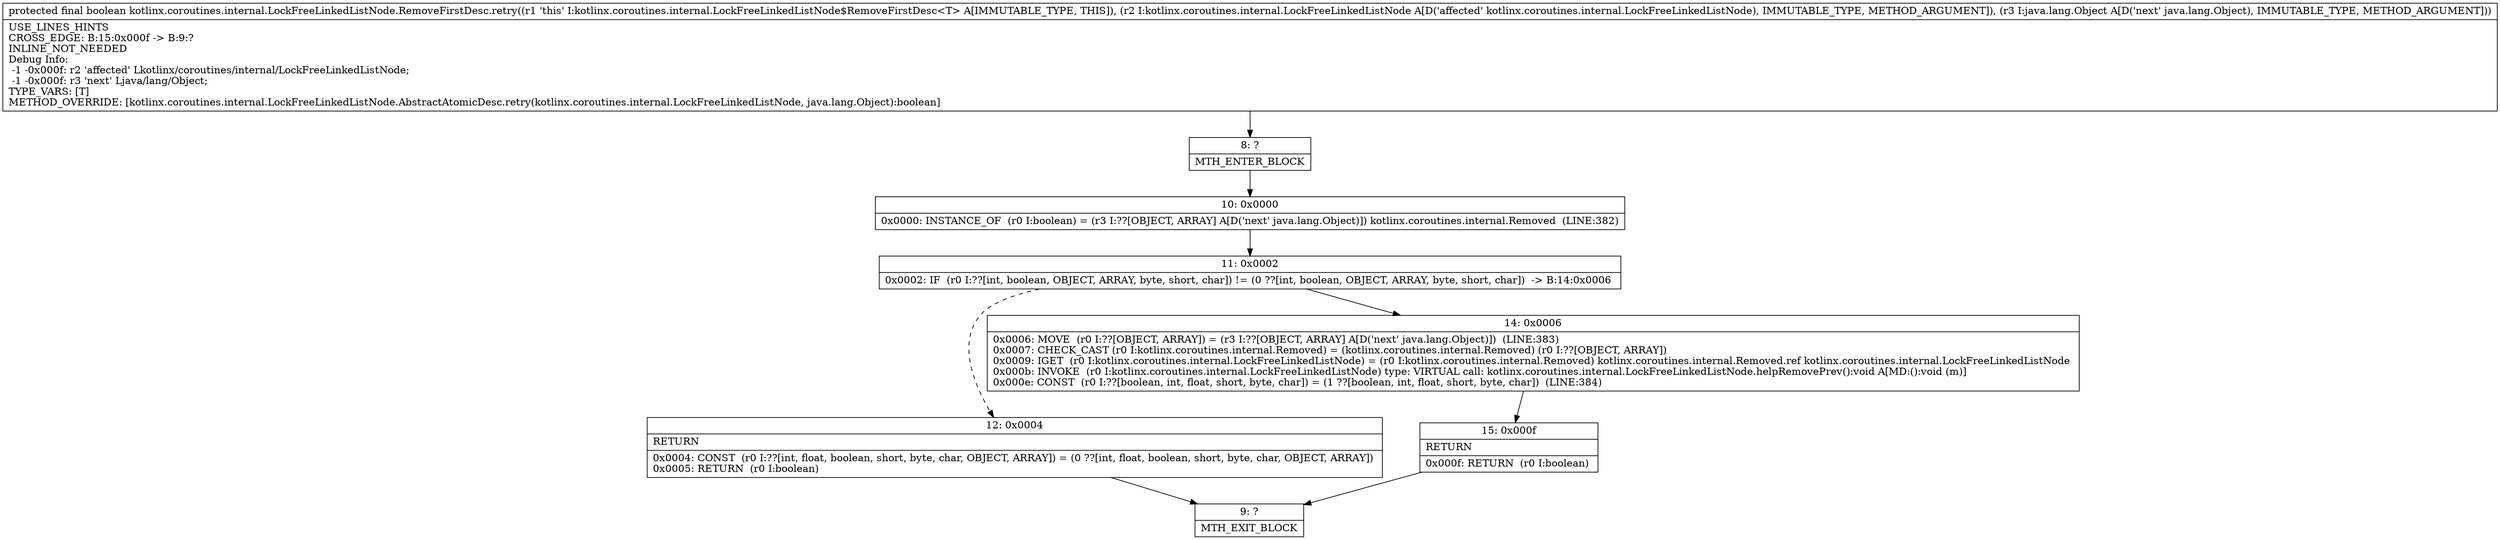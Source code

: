 digraph "CFG forkotlinx.coroutines.internal.LockFreeLinkedListNode.RemoveFirstDesc.retry(Lkotlinx\/coroutines\/internal\/LockFreeLinkedListNode;Ljava\/lang\/Object;)Z" {
Node_8 [shape=record,label="{8\:\ ?|MTH_ENTER_BLOCK\l}"];
Node_10 [shape=record,label="{10\:\ 0x0000|0x0000: INSTANCE_OF  (r0 I:boolean) = (r3 I:??[OBJECT, ARRAY] A[D('next' java.lang.Object)]) kotlinx.coroutines.internal.Removed  (LINE:382)\l}"];
Node_11 [shape=record,label="{11\:\ 0x0002|0x0002: IF  (r0 I:??[int, boolean, OBJECT, ARRAY, byte, short, char]) != (0 ??[int, boolean, OBJECT, ARRAY, byte, short, char])  \-\> B:14:0x0006 \l}"];
Node_12 [shape=record,label="{12\:\ 0x0004|RETURN\l|0x0004: CONST  (r0 I:??[int, float, boolean, short, byte, char, OBJECT, ARRAY]) = (0 ??[int, float, boolean, short, byte, char, OBJECT, ARRAY]) \l0x0005: RETURN  (r0 I:boolean) \l}"];
Node_9 [shape=record,label="{9\:\ ?|MTH_EXIT_BLOCK\l}"];
Node_14 [shape=record,label="{14\:\ 0x0006|0x0006: MOVE  (r0 I:??[OBJECT, ARRAY]) = (r3 I:??[OBJECT, ARRAY] A[D('next' java.lang.Object)])  (LINE:383)\l0x0007: CHECK_CAST (r0 I:kotlinx.coroutines.internal.Removed) = (kotlinx.coroutines.internal.Removed) (r0 I:??[OBJECT, ARRAY]) \l0x0009: IGET  (r0 I:kotlinx.coroutines.internal.LockFreeLinkedListNode) = (r0 I:kotlinx.coroutines.internal.Removed) kotlinx.coroutines.internal.Removed.ref kotlinx.coroutines.internal.LockFreeLinkedListNode \l0x000b: INVOKE  (r0 I:kotlinx.coroutines.internal.LockFreeLinkedListNode) type: VIRTUAL call: kotlinx.coroutines.internal.LockFreeLinkedListNode.helpRemovePrev():void A[MD:():void (m)]\l0x000e: CONST  (r0 I:??[boolean, int, float, short, byte, char]) = (1 ??[boolean, int, float, short, byte, char])  (LINE:384)\l}"];
Node_15 [shape=record,label="{15\:\ 0x000f|RETURN\l|0x000f: RETURN  (r0 I:boolean) \l}"];
MethodNode[shape=record,label="{protected final boolean kotlinx.coroutines.internal.LockFreeLinkedListNode.RemoveFirstDesc.retry((r1 'this' I:kotlinx.coroutines.internal.LockFreeLinkedListNode$RemoveFirstDesc\<T\> A[IMMUTABLE_TYPE, THIS]), (r2 I:kotlinx.coroutines.internal.LockFreeLinkedListNode A[D('affected' kotlinx.coroutines.internal.LockFreeLinkedListNode), IMMUTABLE_TYPE, METHOD_ARGUMENT]), (r3 I:java.lang.Object A[D('next' java.lang.Object), IMMUTABLE_TYPE, METHOD_ARGUMENT]))  | USE_LINES_HINTS\lCROSS_EDGE: B:15:0x000f \-\> B:9:?\lINLINE_NOT_NEEDED\lDebug Info:\l  \-1 \-0x000f: r2 'affected' Lkotlinx\/coroutines\/internal\/LockFreeLinkedListNode;\l  \-1 \-0x000f: r3 'next' Ljava\/lang\/Object;\lTYPE_VARS: [T]\lMETHOD_OVERRIDE: [kotlinx.coroutines.internal.LockFreeLinkedListNode.AbstractAtomicDesc.retry(kotlinx.coroutines.internal.LockFreeLinkedListNode, java.lang.Object):boolean]\l}"];
MethodNode -> Node_8;Node_8 -> Node_10;
Node_10 -> Node_11;
Node_11 -> Node_12[style=dashed];
Node_11 -> Node_14;
Node_12 -> Node_9;
Node_14 -> Node_15;
Node_15 -> Node_9;
}

